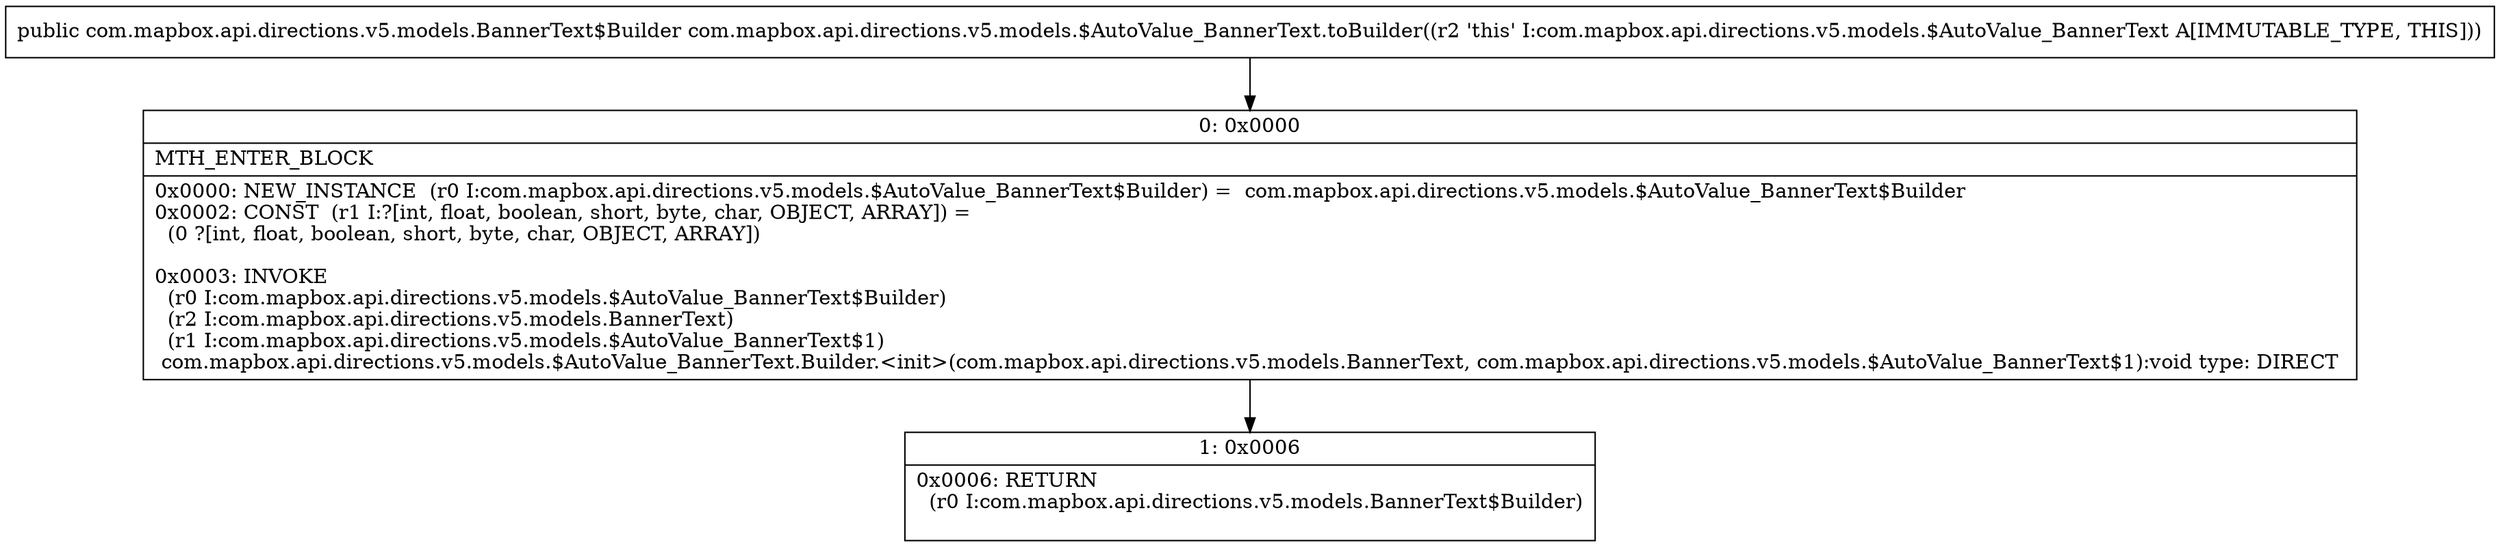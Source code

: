 digraph "CFG forcom.mapbox.api.directions.v5.models.$AutoValue_BannerText.toBuilder()Lcom\/mapbox\/api\/directions\/v5\/models\/BannerText$Builder;" {
Node_0 [shape=record,label="{0\:\ 0x0000|MTH_ENTER_BLOCK\l|0x0000: NEW_INSTANCE  (r0 I:com.mapbox.api.directions.v5.models.$AutoValue_BannerText$Builder) =  com.mapbox.api.directions.v5.models.$AutoValue_BannerText$Builder \l0x0002: CONST  (r1 I:?[int, float, boolean, short, byte, char, OBJECT, ARRAY]) = \l  (0 ?[int, float, boolean, short, byte, char, OBJECT, ARRAY])\l \l0x0003: INVOKE  \l  (r0 I:com.mapbox.api.directions.v5.models.$AutoValue_BannerText$Builder)\l  (r2 I:com.mapbox.api.directions.v5.models.BannerText)\l  (r1 I:com.mapbox.api.directions.v5.models.$AutoValue_BannerText$1)\l com.mapbox.api.directions.v5.models.$AutoValue_BannerText.Builder.\<init\>(com.mapbox.api.directions.v5.models.BannerText, com.mapbox.api.directions.v5.models.$AutoValue_BannerText$1):void type: DIRECT \l}"];
Node_1 [shape=record,label="{1\:\ 0x0006|0x0006: RETURN  \l  (r0 I:com.mapbox.api.directions.v5.models.BannerText$Builder)\l \l}"];
MethodNode[shape=record,label="{public com.mapbox.api.directions.v5.models.BannerText$Builder com.mapbox.api.directions.v5.models.$AutoValue_BannerText.toBuilder((r2 'this' I:com.mapbox.api.directions.v5.models.$AutoValue_BannerText A[IMMUTABLE_TYPE, THIS])) }"];
MethodNode -> Node_0;
Node_0 -> Node_1;
}


